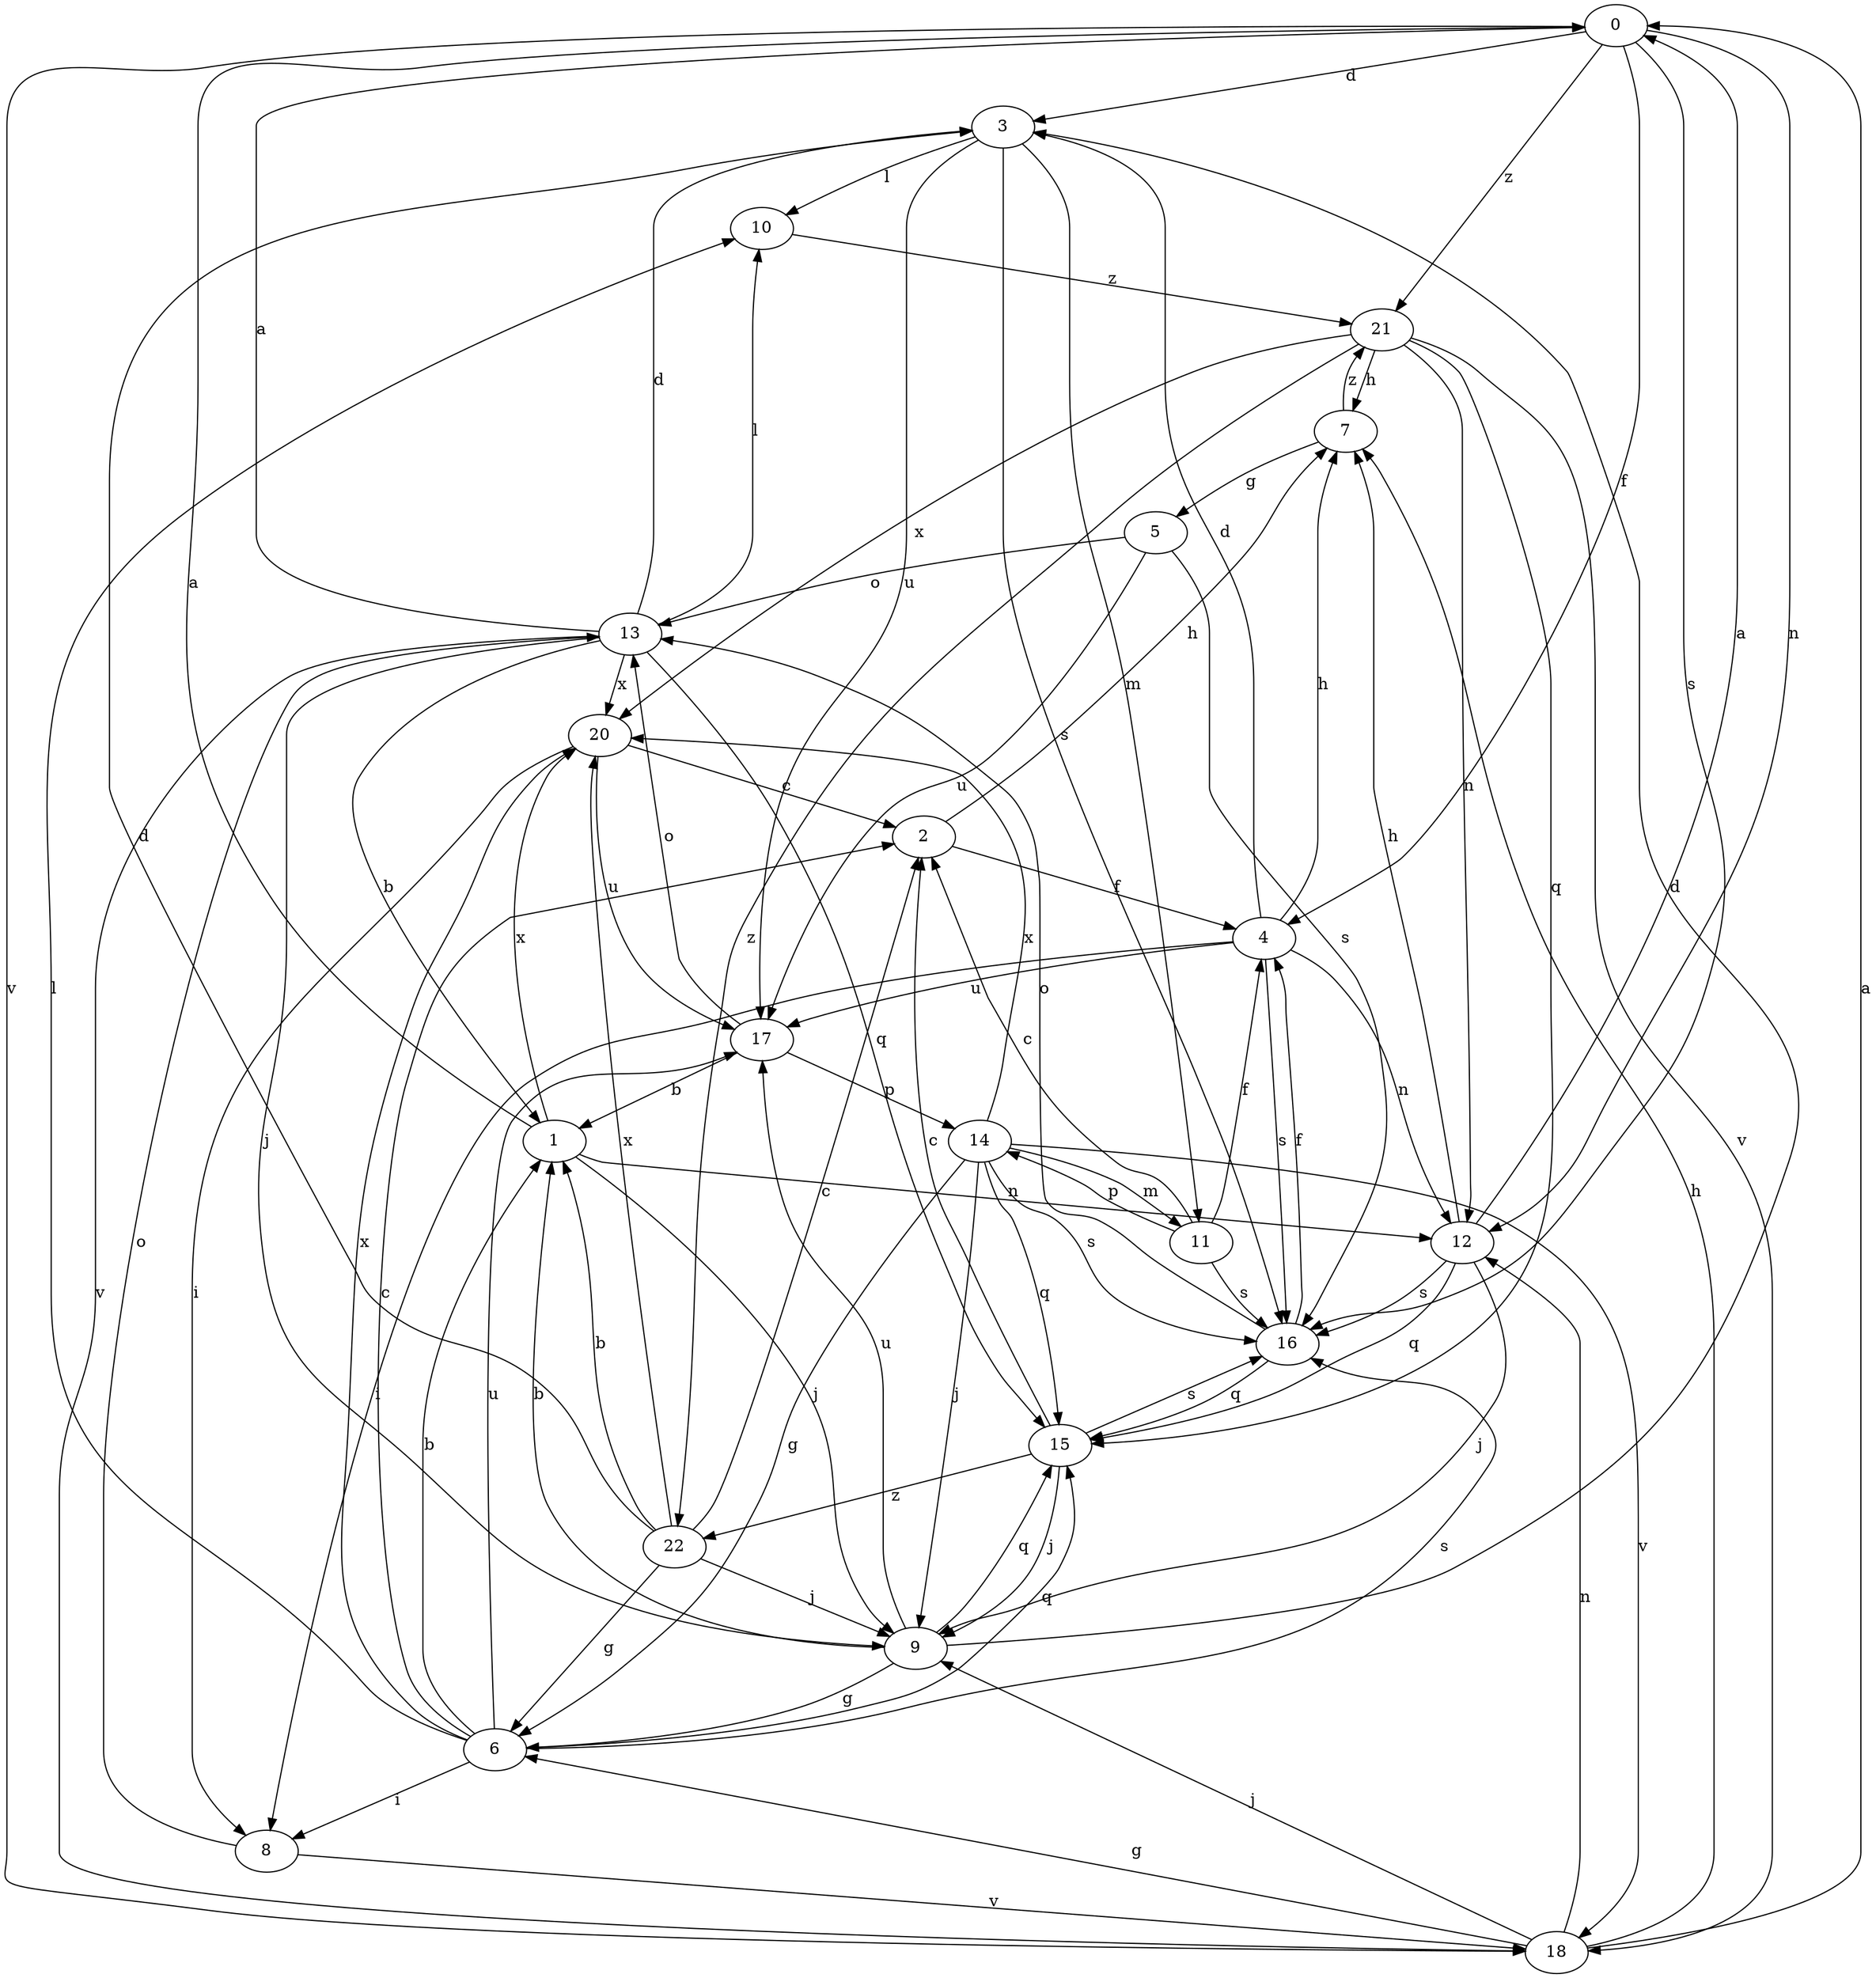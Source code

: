 strict digraph  {
0;
1;
2;
3;
4;
5;
6;
7;
8;
9;
10;
11;
12;
13;
14;
15;
16;
17;
18;
20;
21;
22;
0 -> 3  [label=d];
0 -> 4  [label=f];
0 -> 12  [label=n];
0 -> 16  [label=s];
0 -> 18  [label=v];
0 -> 21  [label=z];
1 -> 0  [label=a];
1 -> 9  [label=j];
1 -> 12  [label=n];
1 -> 20  [label=x];
2 -> 4  [label=f];
2 -> 7  [label=h];
3 -> 10  [label=l];
3 -> 11  [label=m];
3 -> 16  [label=s];
3 -> 17  [label=u];
4 -> 3  [label=d];
4 -> 7  [label=h];
4 -> 8  [label=i];
4 -> 12  [label=n];
4 -> 16  [label=s];
4 -> 17  [label=u];
5 -> 13  [label=o];
5 -> 16  [label=s];
5 -> 17  [label=u];
6 -> 1  [label=b];
6 -> 2  [label=c];
6 -> 8  [label=i];
6 -> 10  [label=l];
6 -> 15  [label=q];
6 -> 16  [label=s];
6 -> 17  [label=u];
6 -> 20  [label=x];
7 -> 5  [label=g];
7 -> 21  [label=z];
8 -> 13  [label=o];
8 -> 18  [label=v];
9 -> 1  [label=b];
9 -> 3  [label=d];
9 -> 6  [label=g];
9 -> 15  [label=q];
9 -> 17  [label=u];
10 -> 21  [label=z];
11 -> 2  [label=c];
11 -> 4  [label=f];
11 -> 14  [label=p];
11 -> 16  [label=s];
12 -> 0  [label=a];
12 -> 7  [label=h];
12 -> 9  [label=j];
12 -> 15  [label=q];
12 -> 16  [label=s];
13 -> 0  [label=a];
13 -> 1  [label=b];
13 -> 3  [label=d];
13 -> 9  [label=j];
13 -> 10  [label=l];
13 -> 15  [label=q];
13 -> 18  [label=v];
13 -> 20  [label=x];
14 -> 6  [label=g];
14 -> 9  [label=j];
14 -> 11  [label=m];
14 -> 15  [label=q];
14 -> 16  [label=s];
14 -> 18  [label=v];
14 -> 20  [label=x];
15 -> 2  [label=c];
15 -> 9  [label=j];
15 -> 16  [label=s];
15 -> 22  [label=z];
16 -> 4  [label=f];
16 -> 13  [label=o];
16 -> 15  [label=q];
17 -> 1  [label=b];
17 -> 13  [label=o];
17 -> 14  [label=p];
18 -> 0  [label=a];
18 -> 6  [label=g];
18 -> 7  [label=h];
18 -> 9  [label=j];
18 -> 12  [label=n];
20 -> 2  [label=c];
20 -> 8  [label=i];
20 -> 17  [label=u];
21 -> 7  [label=h];
21 -> 12  [label=n];
21 -> 15  [label=q];
21 -> 18  [label=v];
21 -> 20  [label=x];
21 -> 22  [label=z];
22 -> 1  [label=b];
22 -> 2  [label=c];
22 -> 3  [label=d];
22 -> 6  [label=g];
22 -> 9  [label=j];
22 -> 20  [label=x];
}
